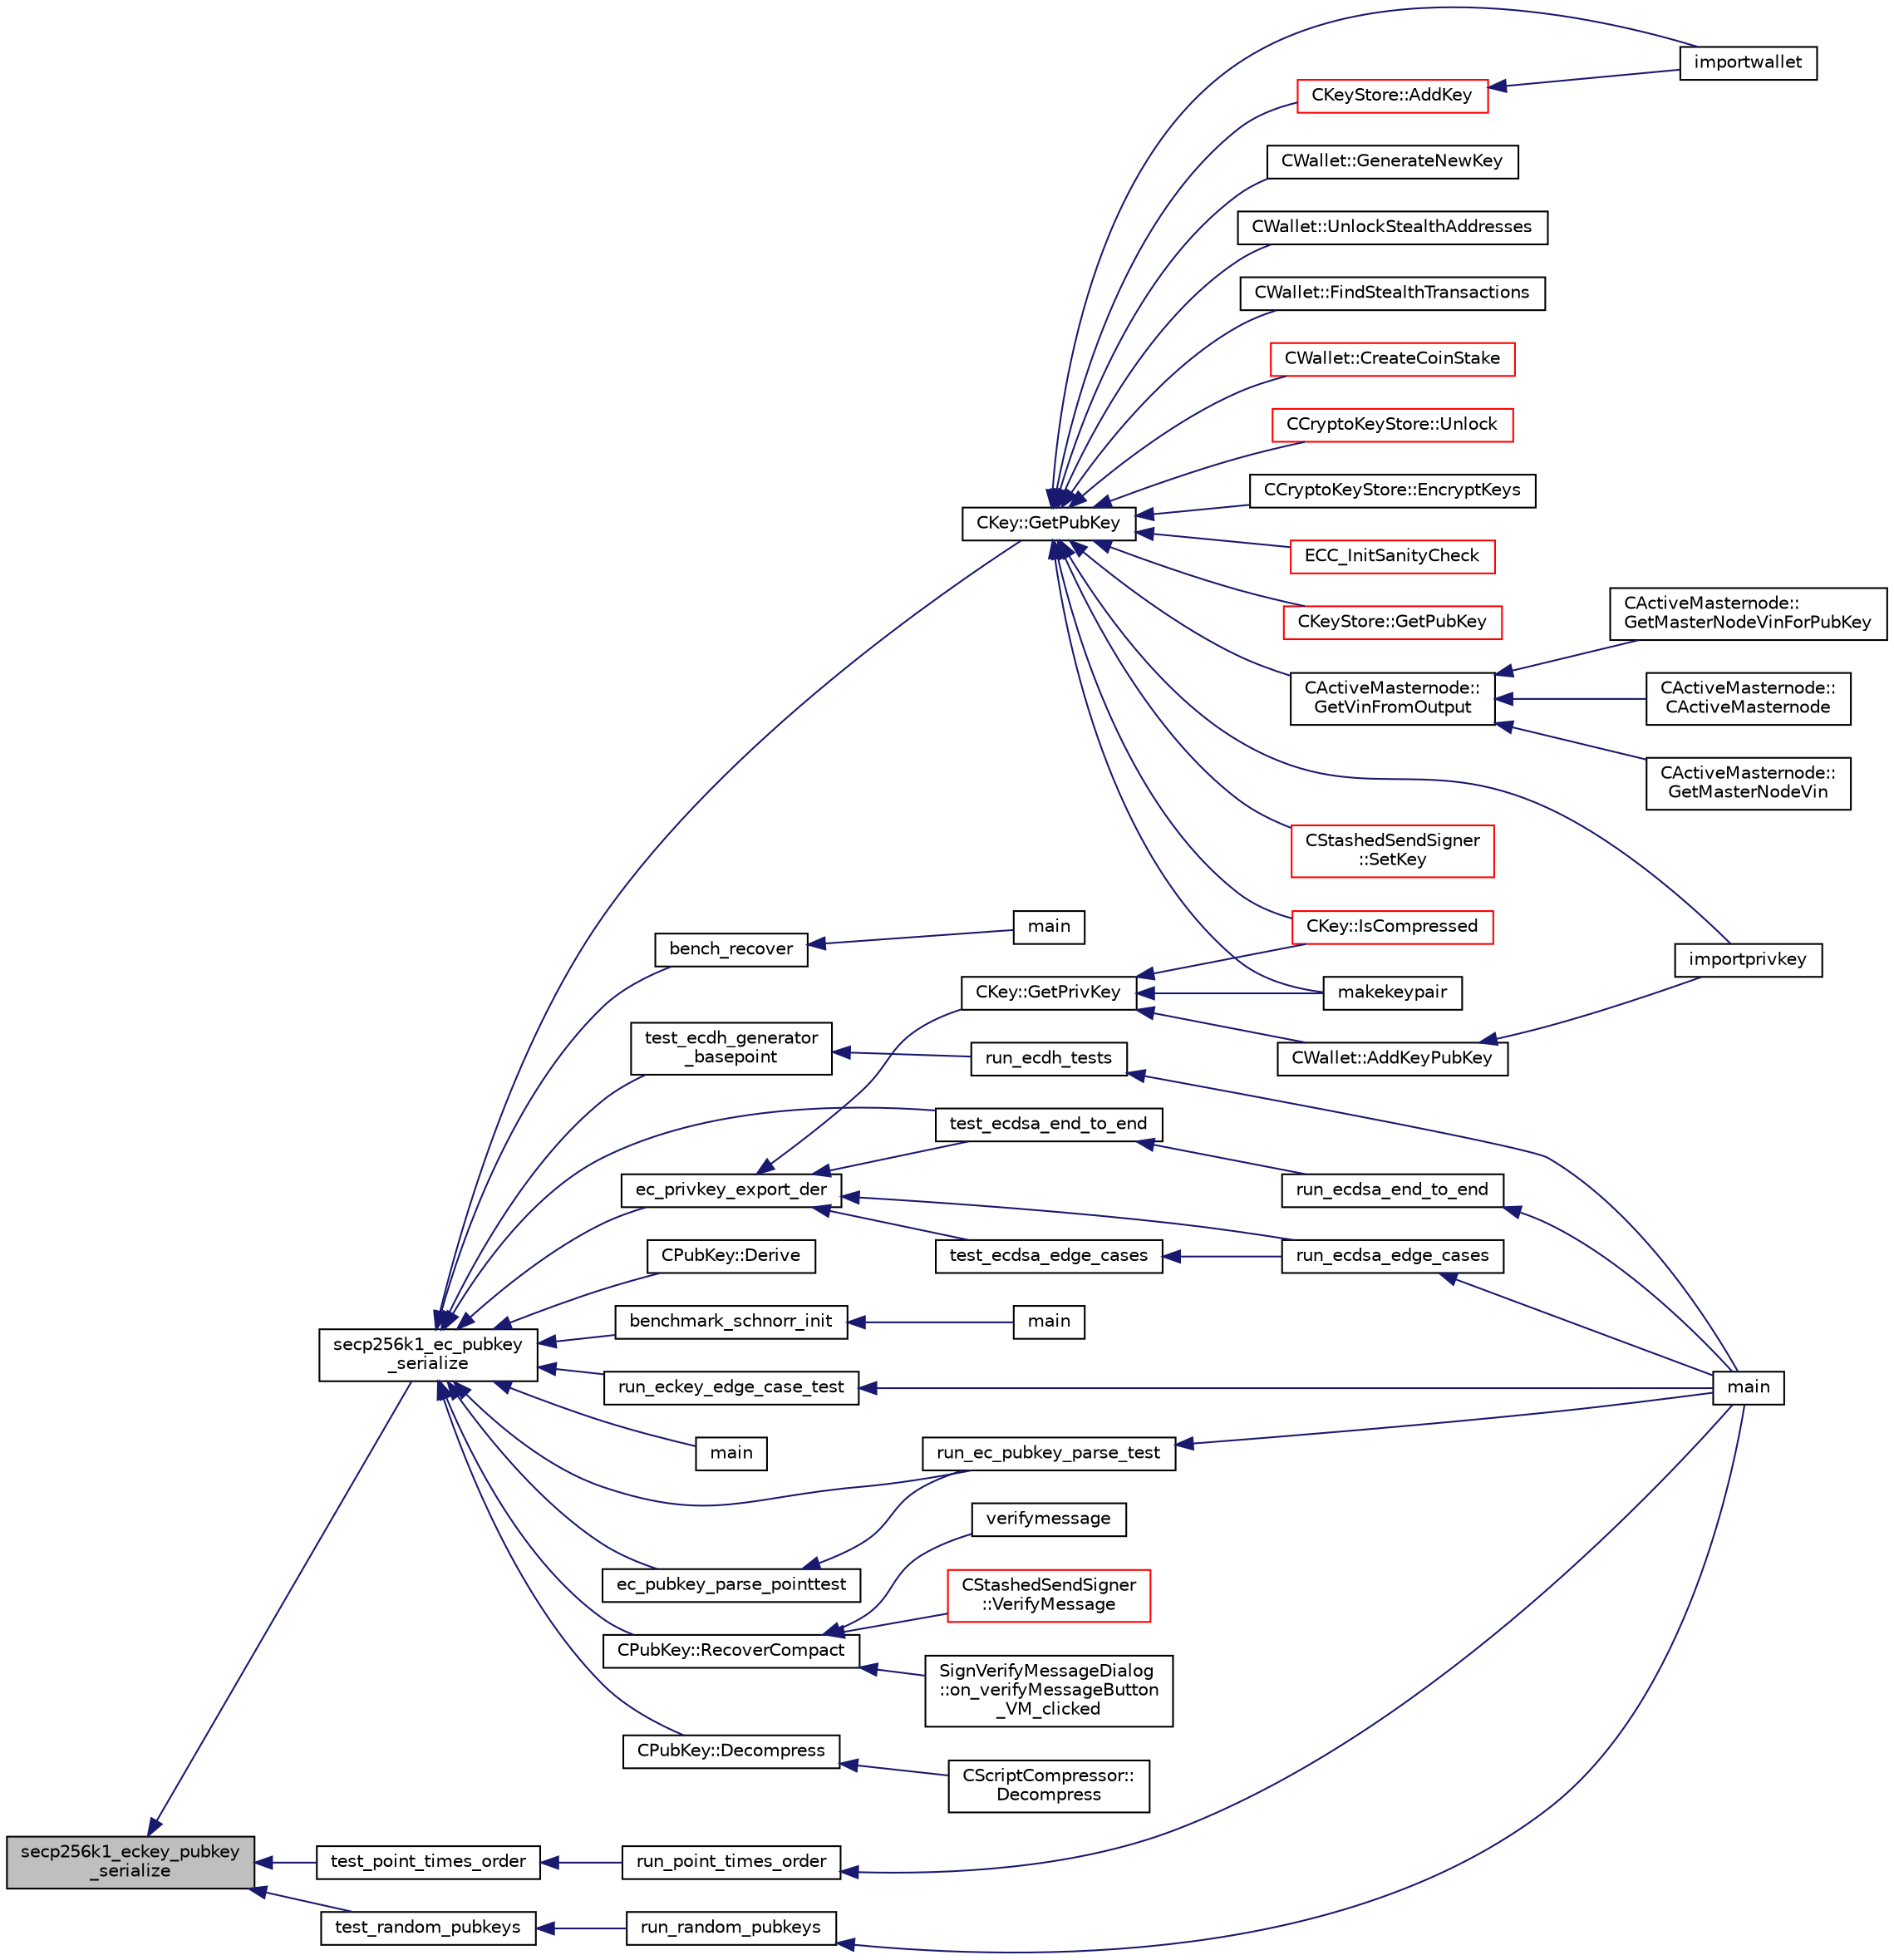 digraph "secp256k1_eckey_pubkey_serialize"
{
  edge [fontname="Helvetica",fontsize="10",labelfontname="Helvetica",labelfontsize="10"];
  node [fontname="Helvetica",fontsize="10",shape=record];
  rankdir="LR";
  Node230 [label="secp256k1_eckey_pubkey\l_serialize",height=0.2,width=0.4,color="black", fillcolor="grey75", style="filled", fontcolor="black"];
  Node230 -> Node231 [dir="back",color="midnightblue",fontsize="10",style="solid",fontname="Helvetica"];
  Node231 [label="secp256k1_ec_pubkey\l_serialize",height=0.2,width=0.4,color="black", fillcolor="white", style="filled",URL="$d1/d8c/secp256k1_8c.html#a3b0440ba2ccd06e9262b94b41b680df1",tooltip="Serialize a pubkey object into a serialized byte sequence. "];
  Node231 -> Node232 [dir="back",color="midnightblue",fontsize="10",style="solid",fontname="Helvetica"];
  Node232 [label="ec_privkey_export_der",height=0.2,width=0.4,color="black", fillcolor="white", style="filled",URL="$d1/dbc/key_8cpp.html#a8cafc8a5eaf9a41f141e31d7c42ed7b9"];
  Node232 -> Node233 [dir="back",color="midnightblue",fontsize="10",style="solid",fontname="Helvetica"];
  Node233 [label="CKey::GetPrivKey",height=0.2,width=0.4,color="black", fillcolor="white", style="filled",URL="$d2/d63/class_c_key.html#a91b6ecf71cc16e0b05ce79ec9276e729"];
  Node233 -> Node234 [dir="back",color="midnightblue",fontsize="10",style="solid",fontname="Helvetica"];
  Node234 [label="CKey::IsCompressed",height=0.2,width=0.4,color="red", fillcolor="white", style="filled",URL="$d2/d63/class_c_key.html#a96b017433a65335775cf3807d73f85ce"];
  Node233 -> Node236 [dir="back",color="midnightblue",fontsize="10",style="solid",fontname="Helvetica"];
  Node236 [label="makekeypair",height=0.2,width=0.4,color="black", fillcolor="white", style="filled",URL="$df/d1d/rpcwallet_8cpp.html#a99fe5f539a487e6da84f74ac47ae5ba6"];
  Node233 -> Node237 [dir="back",color="midnightblue",fontsize="10",style="solid",fontname="Helvetica"];
  Node237 [label="CWallet::AddKeyPubKey",height=0.2,width=0.4,color="black", fillcolor="white", style="filled",URL="$d2/de5/class_c_wallet.html#a3240da36cd717146296969227a3e0bd5"];
  Node237 -> Node238 [dir="back",color="midnightblue",fontsize="10",style="solid",fontname="Helvetica"];
  Node238 [label="importprivkey",height=0.2,width=0.4,color="black", fillcolor="white", style="filled",URL="$dc/dbf/rpcdump_8cpp.html#a3a6fdb974fce01220a895393d444e981"];
  Node232 -> Node239 [dir="back",color="midnightblue",fontsize="10",style="solid",fontname="Helvetica"];
  Node239 [label="test_ecdsa_end_to_end",height=0.2,width=0.4,color="black", fillcolor="white", style="filled",URL="$d5/d7f/tests_8c.html#a3fc9dc1908215215a68690ea1bfa8bcd"];
  Node239 -> Node240 [dir="back",color="midnightblue",fontsize="10",style="solid",fontname="Helvetica"];
  Node240 [label="run_ecdsa_end_to_end",height=0.2,width=0.4,color="black", fillcolor="white", style="filled",URL="$d5/d7f/tests_8c.html#ab05096657be701bf9ca8616475bb9491"];
  Node240 -> Node241 [dir="back",color="midnightblue",fontsize="10",style="solid",fontname="Helvetica"];
  Node241 [label="main",height=0.2,width=0.4,color="black", fillcolor="white", style="filled",URL="$d5/d7f/tests_8c.html#a3c04138a5bfe5d72780bb7e82a18e627"];
  Node232 -> Node242 [dir="back",color="midnightblue",fontsize="10",style="solid",fontname="Helvetica"];
  Node242 [label="test_ecdsa_edge_cases",height=0.2,width=0.4,color="black", fillcolor="white", style="filled",URL="$d5/d7f/tests_8c.html#abbcb27d1eb13654db9b2e281ffce021e"];
  Node242 -> Node243 [dir="back",color="midnightblue",fontsize="10",style="solid",fontname="Helvetica"];
  Node243 [label="run_ecdsa_edge_cases",height=0.2,width=0.4,color="black", fillcolor="white", style="filled",URL="$d5/d7f/tests_8c.html#ad6c8109b62ea1d0ed1b382678a2a08b1"];
  Node243 -> Node241 [dir="back",color="midnightblue",fontsize="10",style="solid",fontname="Helvetica"];
  Node232 -> Node243 [dir="back",color="midnightblue",fontsize="10",style="solid",fontname="Helvetica"];
  Node231 -> Node244 [dir="back",color="midnightblue",fontsize="10",style="solid",fontname="Helvetica"];
  Node244 [label="CKey::GetPubKey",height=0.2,width=0.4,color="black", fillcolor="white", style="filled",URL="$d2/d63/class_c_key.html#aa1085c59603a62db6ec776300f250337"];
  Node244 -> Node245 [dir="back",color="midnightblue",fontsize="10",style="solid",fontname="Helvetica"];
  Node245 [label="CActiveMasternode::\lGetVinFromOutput",height=0.2,width=0.4,color="black", fillcolor="white", style="filled",URL="$d9/d29/class_c_active_masternode.html#abc2ae1e24001f80ace4bbea2b6453944"];
  Node245 -> Node246 [dir="back",color="midnightblue",fontsize="10",style="solid",fontname="Helvetica"];
  Node246 [label="CActiveMasternode::\lGetMasterNodeVin",height=0.2,width=0.4,color="black", fillcolor="white", style="filled",URL="$d9/d29/class_c_active_masternode.html#adc93036b86ee9ef6abe5e0b783a51283"];
  Node245 -> Node247 [dir="back",color="midnightblue",fontsize="10",style="solid",fontname="Helvetica"];
  Node247 [label="CActiveMasternode::\lGetMasterNodeVinForPubKey",height=0.2,width=0.4,color="black", fillcolor="white", style="filled",URL="$d9/d29/class_c_active_masternode.html#ada17e6bbfd69a3acf166b49c10365da4"];
  Node245 -> Node248 [dir="back",color="midnightblue",fontsize="10",style="solid",fontname="Helvetica"];
  Node248 [label="CActiveMasternode::\lCActiveMasternode",height=0.2,width=0.4,color="black", fillcolor="white", style="filled",URL="$d9/d29/class_c_active_masternode.html#a7ffb946d1b2aad0054d3b3efce8c0543"];
  Node244 -> Node249 [dir="back",color="midnightblue",fontsize="10",style="solid",fontname="Helvetica"];
  Node249 [label="CCryptoKeyStore::Unlock",height=0.2,width=0.4,color="red", fillcolor="white", style="filled",URL="$db/dad/class_c_crypto_key_store.html#a81bd70e18aa75f566526620a74f9cd88"];
  Node244 -> Node275 [dir="back",color="midnightblue",fontsize="10",style="solid",fontname="Helvetica"];
  Node275 [label="CCryptoKeyStore::EncryptKeys",height=0.2,width=0.4,color="black", fillcolor="white", style="filled",URL="$db/dad/class_c_crypto_key_store.html#a8c0f6b63fb04193df16243c4459b7c61"];
  Node244 -> Node276 [dir="back",color="midnightblue",fontsize="10",style="solid",fontname="Helvetica"];
  Node276 [label="ECC_InitSanityCheck",height=0.2,width=0.4,color="red", fillcolor="white", style="filled",URL="$de/de5/key_8h.html#a55cc40f04bf887c1000667caccb0684a",tooltip="Check that required EC support is available at runtime. "];
  Node244 -> Node234 [dir="back",color="midnightblue",fontsize="10",style="solid",fontname="Helvetica"];
  Node244 -> Node281 [dir="back",color="midnightblue",fontsize="10",style="solid",fontname="Helvetica"];
  Node281 [label="CKeyStore::GetPubKey",height=0.2,width=0.4,color="red", fillcolor="white", style="filled",URL="$d0/dc3/class_c_key_store.html#ab83687ea4c9df138b21f6ec3e9809f42"];
  Node244 -> Node289 [dir="back",color="midnightblue",fontsize="10",style="solid",fontname="Helvetica"];
  Node289 [label="CKeyStore::AddKey",height=0.2,width=0.4,color="red", fillcolor="white", style="filled",URL="$d0/dc3/class_c_key_store.html#a0b4ca43724cfcc6e2ea70c0baa192750"];
  Node289 -> Node290 [dir="back",color="midnightblue",fontsize="10",style="solid",fontname="Helvetica"];
  Node290 [label="importwallet",height=0.2,width=0.4,color="black", fillcolor="white", style="filled",URL="$dc/dbf/rpcdump_8cpp.html#a2566d5c9dd1938b74e70398cdb3ac5c1"];
  Node244 -> Node238 [dir="back",color="midnightblue",fontsize="10",style="solid",fontname="Helvetica"];
  Node244 -> Node290 [dir="back",color="midnightblue",fontsize="10",style="solid",fontname="Helvetica"];
  Node244 -> Node236 [dir="back",color="midnightblue",fontsize="10",style="solid",fontname="Helvetica"];
  Node244 -> Node292 [dir="back",color="midnightblue",fontsize="10",style="solid",fontname="Helvetica"];
  Node292 [label="CStashedSendSigner\l::SetKey",height=0.2,width=0.4,color="red", fillcolor="white", style="filled",URL="$da/d0a/class_c_stashed_send_signer.html#a706eb86a74431f151080cb9e466fe6ce",tooltip="Set the private/public key values, returns true if successful. "];
  Node244 -> Node342 [dir="back",color="midnightblue",fontsize="10",style="solid",fontname="Helvetica"];
  Node342 [label="CWallet::GenerateNewKey",height=0.2,width=0.4,color="black", fillcolor="white", style="filled",URL="$d2/de5/class_c_wallet.html#a061fe7f54f80ec40f856b3e6365c2f4a"];
  Node244 -> Node343 [dir="back",color="midnightblue",fontsize="10",style="solid",fontname="Helvetica"];
  Node343 [label="CWallet::UnlockStealthAddresses",height=0.2,width=0.4,color="black", fillcolor="white", style="filled",URL="$d2/de5/class_c_wallet.html#ac45af0632ea59c56295d3158b7387f33"];
  Node244 -> Node344 [dir="back",color="midnightblue",fontsize="10",style="solid",fontname="Helvetica"];
  Node344 [label="CWallet::FindStealthTransactions",height=0.2,width=0.4,color="black", fillcolor="white", style="filled",URL="$d2/de5/class_c_wallet.html#a5d0e2025dc7a87a0406be272b80509ee"];
  Node244 -> Node345 [dir="back",color="midnightblue",fontsize="10",style="solid",fontname="Helvetica"];
  Node345 [label="CWallet::CreateCoinStake",height=0.2,width=0.4,color="red", fillcolor="white", style="filled",URL="$d2/de5/class_c_wallet.html#a644df129468440aa36f49ca3716a3c19"];
  Node231 -> Node346 [dir="back",color="midnightblue",fontsize="10",style="solid",fontname="Helvetica"];
  Node346 [label="CPubKey::RecoverCompact",height=0.2,width=0.4,color="black", fillcolor="white", style="filled",URL="$da/d4e/class_c_pub_key.html#a169505e735a02db385486b0affeb565c"];
  Node346 -> Node347 [dir="back",color="midnightblue",fontsize="10",style="solid",fontname="Helvetica"];
  Node347 [label="SignVerifyMessageDialog\l::on_verifyMessageButton\l_VM_clicked",height=0.2,width=0.4,color="black", fillcolor="white", style="filled",URL="$d1/d26/class_sign_verify_message_dialog.html#ae37dec200b27f23c409221511447ae1e"];
  Node346 -> Node348 [dir="back",color="midnightblue",fontsize="10",style="solid",fontname="Helvetica"];
  Node348 [label="verifymessage",height=0.2,width=0.4,color="black", fillcolor="white", style="filled",URL="$db/d48/rpcmisc_8cpp.html#ad8fce781dfd9dfd4866bba2a4589141a"];
  Node346 -> Node349 [dir="back",color="midnightblue",fontsize="10",style="solid",fontname="Helvetica"];
  Node349 [label="CStashedSendSigner\l::VerifyMessage",height=0.2,width=0.4,color="red", fillcolor="white", style="filled",URL="$da/d0a/class_c_stashed_send_signer.html#a917e4eb567f2005a73ef59bafcf46bd4",tooltip="Verify the message, returns true if succcessful. "];
  Node231 -> Node361 [dir="back",color="midnightblue",fontsize="10",style="solid",fontname="Helvetica"];
  Node361 [label="CPubKey::Decompress",height=0.2,width=0.4,color="black", fillcolor="white", style="filled",URL="$da/d4e/class_c_pub_key.html#a572689418fecf47b300a11519bc3da36"];
  Node361 -> Node362 [dir="back",color="midnightblue",fontsize="10",style="solid",fontname="Helvetica"];
  Node362 [label="CScriptCompressor::\lDecompress",height=0.2,width=0.4,color="black", fillcolor="white", style="filled",URL="$d3/dfb/class_c_script_compressor.html#a1feb663ddab3a45218c7cb02f2a25717"];
  Node231 -> Node363 [dir="back",color="midnightblue",fontsize="10",style="solid",fontname="Helvetica"];
  Node363 [label="CPubKey::Derive",height=0.2,width=0.4,color="black", fillcolor="white", style="filled",URL="$da/d4e/class_c_pub_key.html#a6e70269c1be731ace2fce8bfba9a0c36"];
  Node231 -> Node364 [dir="back",color="midnightblue",fontsize="10",style="solid",fontname="Helvetica"];
  Node364 [label="bench_recover",height=0.2,width=0.4,color="black", fillcolor="white", style="filled",URL="$d7/d8e/bench__recover_8c.html#a6bbc6888c36d93d55e5410b25121db10"];
  Node364 -> Node365 [dir="back",color="midnightblue",fontsize="10",style="solid",fontname="Helvetica"];
  Node365 [label="main",height=0.2,width=0.4,color="black", fillcolor="white", style="filled",URL="$d7/d8e/bench__recover_8c.html#a840291bc02cba5474a4cb46a9b9566fe"];
  Node231 -> Node366 [dir="back",color="midnightblue",fontsize="10",style="solid",fontname="Helvetica"];
  Node366 [label="benchmark_schnorr_init",height=0.2,width=0.4,color="black", fillcolor="white", style="filled",URL="$d0/df4/bench__schnorr__verify_8c.html#a1017a4ccacfa7f4de5828701acce8184"];
  Node366 -> Node367 [dir="back",color="midnightblue",fontsize="10",style="solid",fontname="Helvetica"];
  Node367 [label="main",height=0.2,width=0.4,color="black", fillcolor="white", style="filled",URL="$d0/df4/bench__schnorr__verify_8c.html#a840291bc02cba5474a4cb46a9b9566fe"];
  Node231 -> Node368 [dir="back",color="midnightblue",fontsize="10",style="solid",fontname="Helvetica"];
  Node368 [label="main",height=0.2,width=0.4,color="black", fillcolor="white", style="filled",URL="$dd/d4a/bench__verify_8c.html#a840291bc02cba5474a4cb46a9b9566fe"];
  Node231 -> Node369 [dir="back",color="midnightblue",fontsize="10",style="solid",fontname="Helvetica"];
  Node369 [label="test_ecdh_generator\l_basepoint",height=0.2,width=0.4,color="black", fillcolor="white", style="filled",URL="$d5/d65/ecdh_2tests__impl_8h.html#ab13157e14f777c18f14fefc834d067c5"];
  Node369 -> Node370 [dir="back",color="midnightblue",fontsize="10",style="solid",fontname="Helvetica"];
  Node370 [label="run_ecdh_tests",height=0.2,width=0.4,color="black", fillcolor="white", style="filled",URL="$d5/d65/ecdh_2tests__impl_8h.html#aab6cd779f0b87dc8a7afdf4eaf873407"];
  Node370 -> Node241 [dir="back",color="midnightblue",fontsize="10",style="solid",fontname="Helvetica"];
  Node231 -> Node371 [dir="back",color="midnightblue",fontsize="10",style="solid",fontname="Helvetica"];
  Node371 [label="ec_pubkey_parse_pointtest",height=0.2,width=0.4,color="black", fillcolor="white", style="filled",URL="$d5/d7f/tests_8c.html#ab33610b81949f135f12a8f2aab3dc192"];
  Node371 -> Node372 [dir="back",color="midnightblue",fontsize="10",style="solid",fontname="Helvetica"];
  Node372 [label="run_ec_pubkey_parse_test",height=0.2,width=0.4,color="black", fillcolor="white", style="filled",URL="$d5/d7f/tests_8c.html#a24bd2af11fcef9c3f2abb62862d6fe97"];
  Node372 -> Node241 [dir="back",color="midnightblue",fontsize="10",style="solid",fontname="Helvetica"];
  Node231 -> Node372 [dir="back",color="midnightblue",fontsize="10",style="solid",fontname="Helvetica"];
  Node231 -> Node373 [dir="back",color="midnightblue",fontsize="10",style="solid",fontname="Helvetica"];
  Node373 [label="run_eckey_edge_case_test",height=0.2,width=0.4,color="black", fillcolor="white", style="filled",URL="$d5/d7f/tests_8c.html#a32498e86a99a258f68cd4b1176f47966"];
  Node373 -> Node241 [dir="back",color="midnightblue",fontsize="10",style="solid",fontname="Helvetica"];
  Node231 -> Node239 [dir="back",color="midnightblue",fontsize="10",style="solid",fontname="Helvetica"];
  Node230 -> Node374 [dir="back",color="midnightblue",fontsize="10",style="solid",fontname="Helvetica"];
  Node374 [label="test_point_times_order",height=0.2,width=0.4,color="black", fillcolor="white", style="filled",URL="$d5/d7f/tests_8c.html#a5760a028e03f061e5aed00cb7839138e"];
  Node374 -> Node375 [dir="back",color="midnightblue",fontsize="10",style="solid",fontname="Helvetica"];
  Node375 [label="run_point_times_order",height=0.2,width=0.4,color="black", fillcolor="white", style="filled",URL="$d5/d7f/tests_8c.html#accc1ed100e6e73e61ce30e82cf4f0bbb"];
  Node375 -> Node241 [dir="back",color="midnightblue",fontsize="10",style="solid",fontname="Helvetica"];
  Node230 -> Node376 [dir="back",color="midnightblue",fontsize="10",style="solid",fontname="Helvetica"];
  Node376 [label="test_random_pubkeys",height=0.2,width=0.4,color="black", fillcolor="white", style="filled",URL="$d5/d7f/tests_8c.html#a9f06c34f3caa68b5da0ad133c86f5e3c"];
  Node376 -> Node377 [dir="back",color="midnightblue",fontsize="10",style="solid",fontname="Helvetica"];
  Node377 [label="run_random_pubkeys",height=0.2,width=0.4,color="black", fillcolor="white", style="filled",URL="$d5/d7f/tests_8c.html#a0697fbce6e63c1c95aec0c67cb27f31c"];
  Node377 -> Node241 [dir="back",color="midnightblue",fontsize="10",style="solid",fontname="Helvetica"];
}

